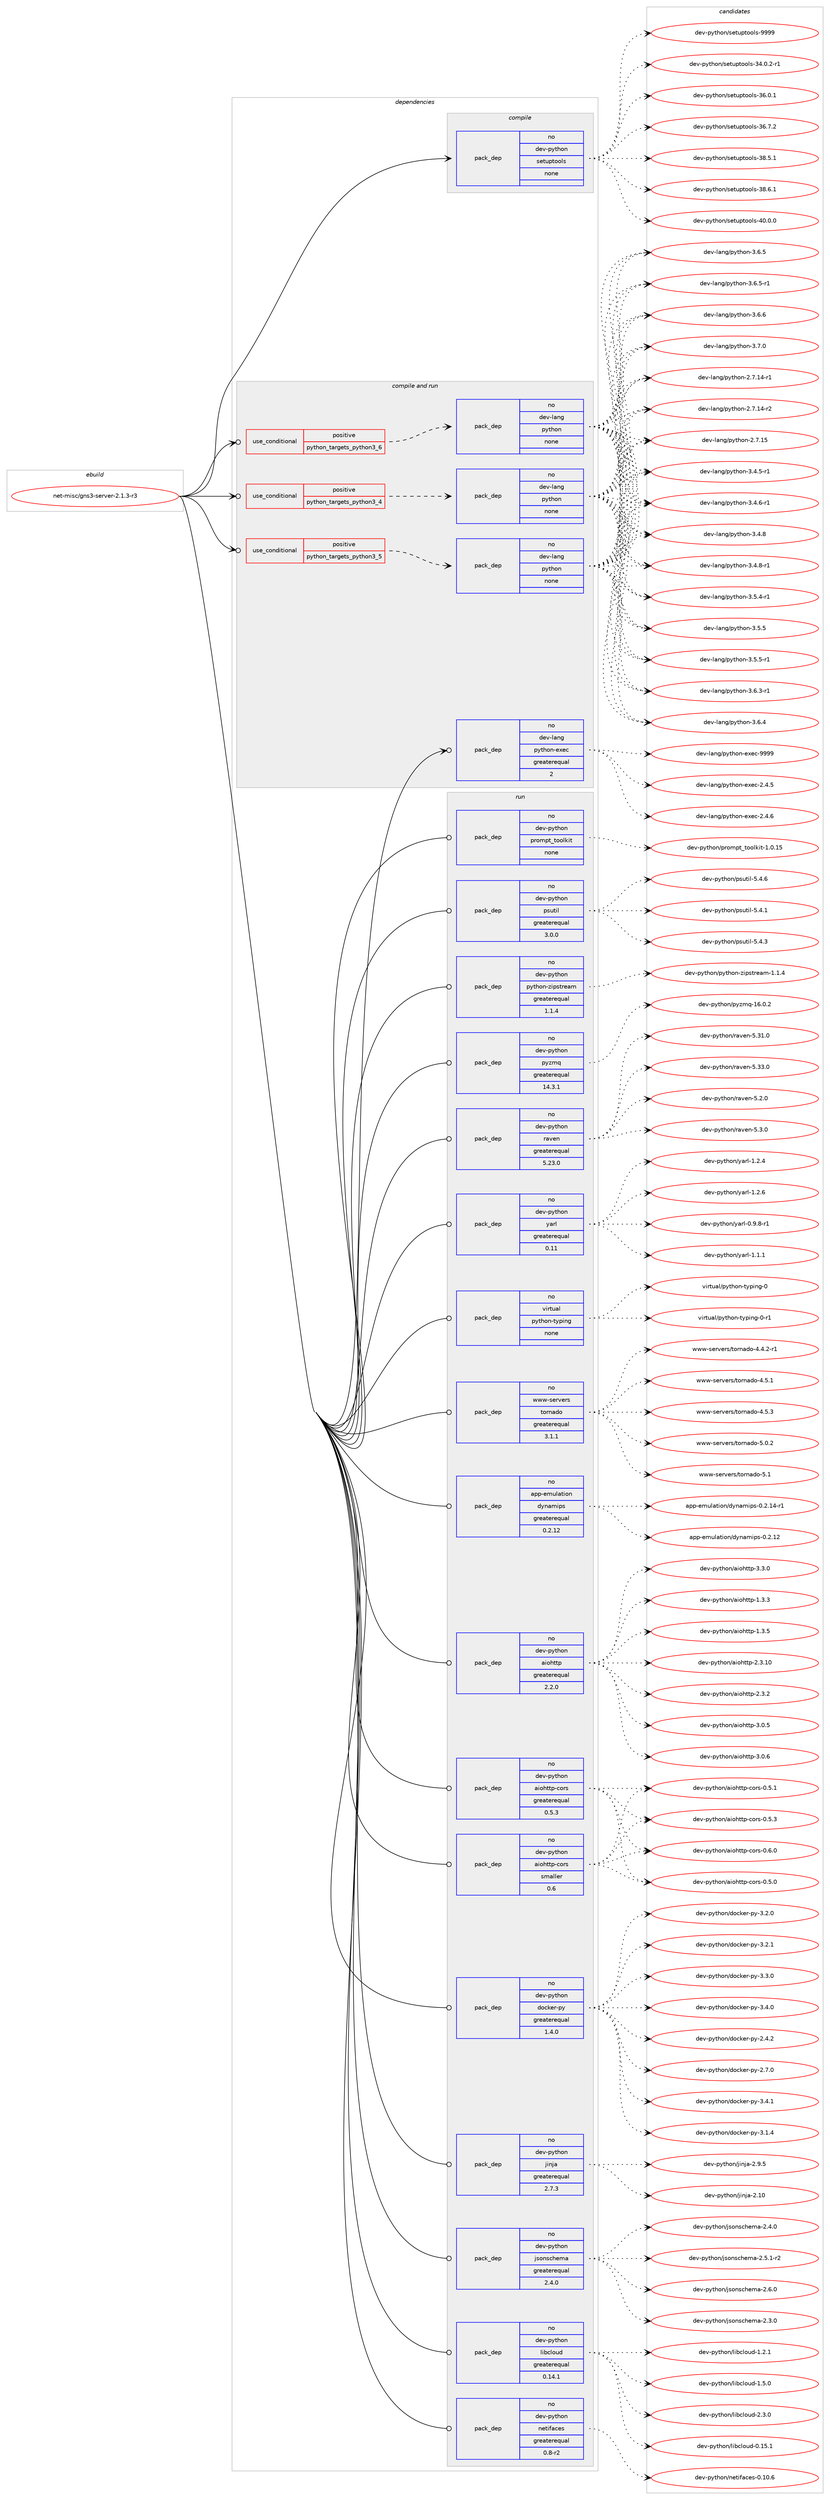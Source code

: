 digraph prolog {

# *************
# Graph options
# *************

newrank=true;
concentrate=true;
compound=true;
graph [rankdir=LR,fontname=Helvetica,fontsize=10,ranksep=1.5];#, ranksep=2.5, nodesep=0.2];
edge  [arrowhead=vee];
node  [fontname=Helvetica,fontsize=10];

# **********
# The ebuild
# **********

subgraph cluster_leftcol {
color=gray;
rank=same;
label=<<i>ebuild</i>>;
id [label="net-misc/gns3-server-2.1.3-r3", color=red, width=4, href="../net-misc/gns3-server-2.1.3-r3.svg"];
}

# ****************
# The dependencies
# ****************

subgraph cluster_midcol {
color=gray;
label=<<i>dependencies</i>>;
subgraph cluster_compile {
fillcolor="#eeeeee";
style=filled;
label=<<i>compile</i>>;
subgraph pack652 {
dependency873 [label=<<TABLE BORDER="0" CELLBORDER="1" CELLSPACING="0" CELLPADDING="4" WIDTH="220"><TR><TD ROWSPAN="6" CELLPADDING="30">pack_dep</TD></TR><TR><TD WIDTH="110">no</TD></TR><TR><TD>dev-python</TD></TR><TR><TD>setuptools</TD></TR><TR><TD>none</TD></TR><TR><TD></TD></TR></TABLE>>, shape=none, color=blue];
}
id:e -> dependency873:w [weight=20,style="solid",arrowhead="vee"];
}
subgraph cluster_compileandrun {
fillcolor="#eeeeee";
style=filled;
label=<<i>compile and run</i>>;
subgraph cond203 {
dependency874 [label=<<TABLE BORDER="0" CELLBORDER="1" CELLSPACING="0" CELLPADDING="4"><TR><TD ROWSPAN="3" CELLPADDING="10">use_conditional</TD></TR><TR><TD>positive</TD></TR><TR><TD>python_targets_python3_4</TD></TR></TABLE>>, shape=none, color=red];
subgraph pack653 {
dependency875 [label=<<TABLE BORDER="0" CELLBORDER="1" CELLSPACING="0" CELLPADDING="4" WIDTH="220"><TR><TD ROWSPAN="6" CELLPADDING="30">pack_dep</TD></TR><TR><TD WIDTH="110">no</TD></TR><TR><TD>dev-lang</TD></TR><TR><TD>python</TD></TR><TR><TD>none</TD></TR><TR><TD></TD></TR></TABLE>>, shape=none, color=blue];
}
dependency874:e -> dependency875:w [weight=20,style="dashed",arrowhead="vee"];
}
id:e -> dependency874:w [weight=20,style="solid",arrowhead="odotvee"];
subgraph cond204 {
dependency876 [label=<<TABLE BORDER="0" CELLBORDER="1" CELLSPACING="0" CELLPADDING="4"><TR><TD ROWSPAN="3" CELLPADDING="10">use_conditional</TD></TR><TR><TD>positive</TD></TR><TR><TD>python_targets_python3_5</TD></TR></TABLE>>, shape=none, color=red];
subgraph pack654 {
dependency877 [label=<<TABLE BORDER="0" CELLBORDER="1" CELLSPACING="0" CELLPADDING="4" WIDTH="220"><TR><TD ROWSPAN="6" CELLPADDING="30">pack_dep</TD></TR><TR><TD WIDTH="110">no</TD></TR><TR><TD>dev-lang</TD></TR><TR><TD>python</TD></TR><TR><TD>none</TD></TR><TR><TD></TD></TR></TABLE>>, shape=none, color=blue];
}
dependency876:e -> dependency877:w [weight=20,style="dashed",arrowhead="vee"];
}
id:e -> dependency876:w [weight=20,style="solid",arrowhead="odotvee"];
subgraph cond205 {
dependency878 [label=<<TABLE BORDER="0" CELLBORDER="1" CELLSPACING="0" CELLPADDING="4"><TR><TD ROWSPAN="3" CELLPADDING="10">use_conditional</TD></TR><TR><TD>positive</TD></TR><TR><TD>python_targets_python3_6</TD></TR></TABLE>>, shape=none, color=red];
subgraph pack655 {
dependency879 [label=<<TABLE BORDER="0" CELLBORDER="1" CELLSPACING="0" CELLPADDING="4" WIDTH="220"><TR><TD ROWSPAN="6" CELLPADDING="30">pack_dep</TD></TR><TR><TD WIDTH="110">no</TD></TR><TR><TD>dev-lang</TD></TR><TR><TD>python</TD></TR><TR><TD>none</TD></TR><TR><TD></TD></TR></TABLE>>, shape=none, color=blue];
}
dependency878:e -> dependency879:w [weight=20,style="dashed",arrowhead="vee"];
}
id:e -> dependency878:w [weight=20,style="solid",arrowhead="odotvee"];
subgraph pack656 {
dependency880 [label=<<TABLE BORDER="0" CELLBORDER="1" CELLSPACING="0" CELLPADDING="4" WIDTH="220"><TR><TD ROWSPAN="6" CELLPADDING="30">pack_dep</TD></TR><TR><TD WIDTH="110">no</TD></TR><TR><TD>dev-lang</TD></TR><TR><TD>python-exec</TD></TR><TR><TD>greaterequal</TD></TR><TR><TD>2</TD></TR></TABLE>>, shape=none, color=blue];
}
id:e -> dependency880:w [weight=20,style="solid",arrowhead="odotvee"];
}
subgraph cluster_run {
fillcolor="#eeeeee";
style=filled;
label=<<i>run</i>>;
subgraph pack657 {
dependency881 [label=<<TABLE BORDER="0" CELLBORDER="1" CELLSPACING="0" CELLPADDING="4" WIDTH="220"><TR><TD ROWSPAN="6" CELLPADDING="30">pack_dep</TD></TR><TR><TD WIDTH="110">no</TD></TR><TR><TD>app-emulation</TD></TR><TR><TD>dynamips</TD></TR><TR><TD>greaterequal</TD></TR><TR><TD>0.2.12</TD></TR></TABLE>>, shape=none, color=blue];
}
id:e -> dependency881:w [weight=20,style="solid",arrowhead="odot"];
subgraph pack658 {
dependency882 [label=<<TABLE BORDER="0" CELLBORDER="1" CELLSPACING="0" CELLPADDING="4" WIDTH="220"><TR><TD ROWSPAN="6" CELLPADDING="30">pack_dep</TD></TR><TR><TD WIDTH="110">no</TD></TR><TR><TD>dev-python</TD></TR><TR><TD>aiohttp</TD></TR><TR><TD>greaterequal</TD></TR><TR><TD>2.2.0</TD></TR></TABLE>>, shape=none, color=blue];
}
id:e -> dependency882:w [weight=20,style="solid",arrowhead="odot"];
subgraph pack659 {
dependency883 [label=<<TABLE BORDER="0" CELLBORDER="1" CELLSPACING="0" CELLPADDING="4" WIDTH="220"><TR><TD ROWSPAN="6" CELLPADDING="30">pack_dep</TD></TR><TR><TD WIDTH="110">no</TD></TR><TR><TD>dev-python</TD></TR><TR><TD>aiohttp-cors</TD></TR><TR><TD>greaterequal</TD></TR><TR><TD>0.5.3</TD></TR></TABLE>>, shape=none, color=blue];
}
id:e -> dependency883:w [weight=20,style="solid",arrowhead="odot"];
subgraph pack660 {
dependency884 [label=<<TABLE BORDER="0" CELLBORDER="1" CELLSPACING="0" CELLPADDING="4" WIDTH="220"><TR><TD ROWSPAN="6" CELLPADDING="30">pack_dep</TD></TR><TR><TD WIDTH="110">no</TD></TR><TR><TD>dev-python</TD></TR><TR><TD>aiohttp-cors</TD></TR><TR><TD>smaller</TD></TR><TR><TD>0.6</TD></TR></TABLE>>, shape=none, color=blue];
}
id:e -> dependency884:w [weight=20,style="solid",arrowhead="odot"];
subgraph pack661 {
dependency885 [label=<<TABLE BORDER="0" CELLBORDER="1" CELLSPACING="0" CELLPADDING="4" WIDTH="220"><TR><TD ROWSPAN="6" CELLPADDING="30">pack_dep</TD></TR><TR><TD WIDTH="110">no</TD></TR><TR><TD>dev-python</TD></TR><TR><TD>docker-py</TD></TR><TR><TD>greaterequal</TD></TR><TR><TD>1.4.0</TD></TR></TABLE>>, shape=none, color=blue];
}
id:e -> dependency885:w [weight=20,style="solid",arrowhead="odot"];
subgraph pack662 {
dependency886 [label=<<TABLE BORDER="0" CELLBORDER="1" CELLSPACING="0" CELLPADDING="4" WIDTH="220"><TR><TD ROWSPAN="6" CELLPADDING="30">pack_dep</TD></TR><TR><TD WIDTH="110">no</TD></TR><TR><TD>dev-python</TD></TR><TR><TD>jinja</TD></TR><TR><TD>greaterequal</TD></TR><TR><TD>2.7.3</TD></TR></TABLE>>, shape=none, color=blue];
}
id:e -> dependency886:w [weight=20,style="solid",arrowhead="odot"];
subgraph pack663 {
dependency887 [label=<<TABLE BORDER="0" CELLBORDER="1" CELLSPACING="0" CELLPADDING="4" WIDTH="220"><TR><TD ROWSPAN="6" CELLPADDING="30">pack_dep</TD></TR><TR><TD WIDTH="110">no</TD></TR><TR><TD>dev-python</TD></TR><TR><TD>jsonschema</TD></TR><TR><TD>greaterequal</TD></TR><TR><TD>2.4.0</TD></TR></TABLE>>, shape=none, color=blue];
}
id:e -> dependency887:w [weight=20,style="solid",arrowhead="odot"];
subgraph pack664 {
dependency888 [label=<<TABLE BORDER="0" CELLBORDER="1" CELLSPACING="0" CELLPADDING="4" WIDTH="220"><TR><TD ROWSPAN="6" CELLPADDING="30">pack_dep</TD></TR><TR><TD WIDTH="110">no</TD></TR><TR><TD>dev-python</TD></TR><TR><TD>libcloud</TD></TR><TR><TD>greaterequal</TD></TR><TR><TD>0.14.1</TD></TR></TABLE>>, shape=none, color=blue];
}
id:e -> dependency888:w [weight=20,style="solid",arrowhead="odot"];
subgraph pack665 {
dependency889 [label=<<TABLE BORDER="0" CELLBORDER="1" CELLSPACING="0" CELLPADDING="4" WIDTH="220"><TR><TD ROWSPAN="6" CELLPADDING="30">pack_dep</TD></TR><TR><TD WIDTH="110">no</TD></TR><TR><TD>dev-python</TD></TR><TR><TD>netifaces</TD></TR><TR><TD>greaterequal</TD></TR><TR><TD>0.8-r2</TD></TR></TABLE>>, shape=none, color=blue];
}
id:e -> dependency889:w [weight=20,style="solid",arrowhead="odot"];
subgraph pack666 {
dependency890 [label=<<TABLE BORDER="0" CELLBORDER="1" CELLSPACING="0" CELLPADDING="4" WIDTH="220"><TR><TD ROWSPAN="6" CELLPADDING="30">pack_dep</TD></TR><TR><TD WIDTH="110">no</TD></TR><TR><TD>dev-python</TD></TR><TR><TD>prompt_toolkit</TD></TR><TR><TD>none</TD></TR><TR><TD></TD></TR></TABLE>>, shape=none, color=blue];
}
id:e -> dependency890:w [weight=20,style="solid",arrowhead="odot"];
subgraph pack667 {
dependency891 [label=<<TABLE BORDER="0" CELLBORDER="1" CELLSPACING="0" CELLPADDING="4" WIDTH="220"><TR><TD ROWSPAN="6" CELLPADDING="30">pack_dep</TD></TR><TR><TD WIDTH="110">no</TD></TR><TR><TD>dev-python</TD></TR><TR><TD>psutil</TD></TR><TR><TD>greaterequal</TD></TR><TR><TD>3.0.0</TD></TR></TABLE>>, shape=none, color=blue];
}
id:e -> dependency891:w [weight=20,style="solid",arrowhead="odot"];
subgraph pack668 {
dependency892 [label=<<TABLE BORDER="0" CELLBORDER="1" CELLSPACING="0" CELLPADDING="4" WIDTH="220"><TR><TD ROWSPAN="6" CELLPADDING="30">pack_dep</TD></TR><TR><TD WIDTH="110">no</TD></TR><TR><TD>dev-python</TD></TR><TR><TD>python-zipstream</TD></TR><TR><TD>greaterequal</TD></TR><TR><TD>1.1.4</TD></TR></TABLE>>, shape=none, color=blue];
}
id:e -> dependency892:w [weight=20,style="solid",arrowhead="odot"];
subgraph pack669 {
dependency893 [label=<<TABLE BORDER="0" CELLBORDER="1" CELLSPACING="0" CELLPADDING="4" WIDTH="220"><TR><TD ROWSPAN="6" CELLPADDING="30">pack_dep</TD></TR><TR><TD WIDTH="110">no</TD></TR><TR><TD>dev-python</TD></TR><TR><TD>pyzmq</TD></TR><TR><TD>greaterequal</TD></TR><TR><TD>14.3.1</TD></TR></TABLE>>, shape=none, color=blue];
}
id:e -> dependency893:w [weight=20,style="solid",arrowhead="odot"];
subgraph pack670 {
dependency894 [label=<<TABLE BORDER="0" CELLBORDER="1" CELLSPACING="0" CELLPADDING="4" WIDTH="220"><TR><TD ROWSPAN="6" CELLPADDING="30">pack_dep</TD></TR><TR><TD WIDTH="110">no</TD></TR><TR><TD>dev-python</TD></TR><TR><TD>raven</TD></TR><TR><TD>greaterequal</TD></TR><TR><TD>5.23.0</TD></TR></TABLE>>, shape=none, color=blue];
}
id:e -> dependency894:w [weight=20,style="solid",arrowhead="odot"];
subgraph pack671 {
dependency895 [label=<<TABLE BORDER="0" CELLBORDER="1" CELLSPACING="0" CELLPADDING="4" WIDTH="220"><TR><TD ROWSPAN="6" CELLPADDING="30">pack_dep</TD></TR><TR><TD WIDTH="110">no</TD></TR><TR><TD>dev-python</TD></TR><TR><TD>yarl</TD></TR><TR><TD>greaterequal</TD></TR><TR><TD>0.11</TD></TR></TABLE>>, shape=none, color=blue];
}
id:e -> dependency895:w [weight=20,style="solid",arrowhead="odot"];
subgraph pack672 {
dependency896 [label=<<TABLE BORDER="0" CELLBORDER="1" CELLSPACING="0" CELLPADDING="4" WIDTH="220"><TR><TD ROWSPAN="6" CELLPADDING="30">pack_dep</TD></TR><TR><TD WIDTH="110">no</TD></TR><TR><TD>virtual</TD></TR><TR><TD>python-typing</TD></TR><TR><TD>none</TD></TR><TR><TD></TD></TR></TABLE>>, shape=none, color=blue];
}
id:e -> dependency896:w [weight=20,style="solid",arrowhead="odot"];
subgraph pack673 {
dependency897 [label=<<TABLE BORDER="0" CELLBORDER="1" CELLSPACING="0" CELLPADDING="4" WIDTH="220"><TR><TD ROWSPAN="6" CELLPADDING="30">pack_dep</TD></TR><TR><TD WIDTH="110">no</TD></TR><TR><TD>www-servers</TD></TR><TR><TD>tornado</TD></TR><TR><TD>greaterequal</TD></TR><TR><TD>3.1.1</TD></TR></TABLE>>, shape=none, color=blue];
}
id:e -> dependency897:w [weight=20,style="solid",arrowhead="odot"];
}
}

# **************
# The candidates
# **************

subgraph cluster_choices {
rank=same;
color=gray;
label=<<i>candidates</i>>;

subgraph choice652 {
color=black;
nodesep=1;
choice1001011184511212111610411111047115101116117112116111111108115455152464846504511449 [label="dev-python/setuptools-34.0.2-r1", color=red, width=4,href="../dev-python/setuptools-34.0.2-r1.svg"];
choice100101118451121211161041111104711510111611711211611111110811545515446484649 [label="dev-python/setuptools-36.0.1", color=red, width=4,href="../dev-python/setuptools-36.0.1.svg"];
choice100101118451121211161041111104711510111611711211611111110811545515446554650 [label="dev-python/setuptools-36.7.2", color=red, width=4,href="../dev-python/setuptools-36.7.2.svg"];
choice100101118451121211161041111104711510111611711211611111110811545515646534649 [label="dev-python/setuptools-38.5.1", color=red, width=4,href="../dev-python/setuptools-38.5.1.svg"];
choice100101118451121211161041111104711510111611711211611111110811545515646544649 [label="dev-python/setuptools-38.6.1", color=red, width=4,href="../dev-python/setuptools-38.6.1.svg"];
choice100101118451121211161041111104711510111611711211611111110811545524846484648 [label="dev-python/setuptools-40.0.0", color=red, width=4,href="../dev-python/setuptools-40.0.0.svg"];
choice10010111845112121116104111110471151011161171121161111111081154557575757 [label="dev-python/setuptools-9999", color=red, width=4,href="../dev-python/setuptools-9999.svg"];
dependency873:e -> choice1001011184511212111610411111047115101116117112116111111108115455152464846504511449:w [style=dotted,weight="100"];
dependency873:e -> choice100101118451121211161041111104711510111611711211611111110811545515446484649:w [style=dotted,weight="100"];
dependency873:e -> choice100101118451121211161041111104711510111611711211611111110811545515446554650:w [style=dotted,weight="100"];
dependency873:e -> choice100101118451121211161041111104711510111611711211611111110811545515646534649:w [style=dotted,weight="100"];
dependency873:e -> choice100101118451121211161041111104711510111611711211611111110811545515646544649:w [style=dotted,weight="100"];
dependency873:e -> choice100101118451121211161041111104711510111611711211611111110811545524846484648:w [style=dotted,weight="100"];
dependency873:e -> choice10010111845112121116104111110471151011161171121161111111081154557575757:w [style=dotted,weight="100"];
}
subgraph choice653 {
color=black;
nodesep=1;
choice100101118451089711010347112121116104111110455046554649524511449 [label="dev-lang/python-2.7.14-r1", color=red, width=4,href="../dev-lang/python-2.7.14-r1.svg"];
choice100101118451089711010347112121116104111110455046554649524511450 [label="dev-lang/python-2.7.14-r2", color=red, width=4,href="../dev-lang/python-2.7.14-r2.svg"];
choice10010111845108971101034711212111610411111045504655464953 [label="dev-lang/python-2.7.15", color=red, width=4,href="../dev-lang/python-2.7.15.svg"];
choice1001011184510897110103471121211161041111104551465246534511449 [label="dev-lang/python-3.4.5-r1", color=red, width=4,href="../dev-lang/python-3.4.5-r1.svg"];
choice1001011184510897110103471121211161041111104551465246544511449 [label="dev-lang/python-3.4.6-r1", color=red, width=4,href="../dev-lang/python-3.4.6-r1.svg"];
choice100101118451089711010347112121116104111110455146524656 [label="dev-lang/python-3.4.8", color=red, width=4,href="../dev-lang/python-3.4.8.svg"];
choice1001011184510897110103471121211161041111104551465246564511449 [label="dev-lang/python-3.4.8-r1", color=red, width=4,href="../dev-lang/python-3.4.8-r1.svg"];
choice1001011184510897110103471121211161041111104551465346524511449 [label="dev-lang/python-3.5.4-r1", color=red, width=4,href="../dev-lang/python-3.5.4-r1.svg"];
choice100101118451089711010347112121116104111110455146534653 [label="dev-lang/python-3.5.5", color=red, width=4,href="../dev-lang/python-3.5.5.svg"];
choice1001011184510897110103471121211161041111104551465346534511449 [label="dev-lang/python-3.5.5-r1", color=red, width=4,href="../dev-lang/python-3.5.5-r1.svg"];
choice1001011184510897110103471121211161041111104551465446514511449 [label="dev-lang/python-3.6.3-r1", color=red, width=4,href="../dev-lang/python-3.6.3-r1.svg"];
choice100101118451089711010347112121116104111110455146544652 [label="dev-lang/python-3.6.4", color=red, width=4,href="../dev-lang/python-3.6.4.svg"];
choice100101118451089711010347112121116104111110455146544653 [label="dev-lang/python-3.6.5", color=red, width=4,href="../dev-lang/python-3.6.5.svg"];
choice1001011184510897110103471121211161041111104551465446534511449 [label="dev-lang/python-3.6.5-r1", color=red, width=4,href="../dev-lang/python-3.6.5-r1.svg"];
choice100101118451089711010347112121116104111110455146544654 [label="dev-lang/python-3.6.6", color=red, width=4,href="../dev-lang/python-3.6.6.svg"];
choice100101118451089711010347112121116104111110455146554648 [label="dev-lang/python-3.7.0", color=red, width=4,href="../dev-lang/python-3.7.0.svg"];
dependency875:e -> choice100101118451089711010347112121116104111110455046554649524511449:w [style=dotted,weight="100"];
dependency875:e -> choice100101118451089711010347112121116104111110455046554649524511450:w [style=dotted,weight="100"];
dependency875:e -> choice10010111845108971101034711212111610411111045504655464953:w [style=dotted,weight="100"];
dependency875:e -> choice1001011184510897110103471121211161041111104551465246534511449:w [style=dotted,weight="100"];
dependency875:e -> choice1001011184510897110103471121211161041111104551465246544511449:w [style=dotted,weight="100"];
dependency875:e -> choice100101118451089711010347112121116104111110455146524656:w [style=dotted,weight="100"];
dependency875:e -> choice1001011184510897110103471121211161041111104551465246564511449:w [style=dotted,weight="100"];
dependency875:e -> choice1001011184510897110103471121211161041111104551465346524511449:w [style=dotted,weight="100"];
dependency875:e -> choice100101118451089711010347112121116104111110455146534653:w [style=dotted,weight="100"];
dependency875:e -> choice1001011184510897110103471121211161041111104551465346534511449:w [style=dotted,weight="100"];
dependency875:e -> choice1001011184510897110103471121211161041111104551465446514511449:w [style=dotted,weight="100"];
dependency875:e -> choice100101118451089711010347112121116104111110455146544652:w [style=dotted,weight="100"];
dependency875:e -> choice100101118451089711010347112121116104111110455146544653:w [style=dotted,weight="100"];
dependency875:e -> choice1001011184510897110103471121211161041111104551465446534511449:w [style=dotted,weight="100"];
dependency875:e -> choice100101118451089711010347112121116104111110455146544654:w [style=dotted,weight="100"];
dependency875:e -> choice100101118451089711010347112121116104111110455146554648:w [style=dotted,weight="100"];
}
subgraph choice654 {
color=black;
nodesep=1;
choice100101118451089711010347112121116104111110455046554649524511449 [label="dev-lang/python-2.7.14-r1", color=red, width=4,href="../dev-lang/python-2.7.14-r1.svg"];
choice100101118451089711010347112121116104111110455046554649524511450 [label="dev-lang/python-2.7.14-r2", color=red, width=4,href="../dev-lang/python-2.7.14-r2.svg"];
choice10010111845108971101034711212111610411111045504655464953 [label="dev-lang/python-2.7.15", color=red, width=4,href="../dev-lang/python-2.7.15.svg"];
choice1001011184510897110103471121211161041111104551465246534511449 [label="dev-lang/python-3.4.5-r1", color=red, width=4,href="../dev-lang/python-3.4.5-r1.svg"];
choice1001011184510897110103471121211161041111104551465246544511449 [label="dev-lang/python-3.4.6-r1", color=red, width=4,href="../dev-lang/python-3.4.6-r1.svg"];
choice100101118451089711010347112121116104111110455146524656 [label="dev-lang/python-3.4.8", color=red, width=4,href="../dev-lang/python-3.4.8.svg"];
choice1001011184510897110103471121211161041111104551465246564511449 [label="dev-lang/python-3.4.8-r1", color=red, width=4,href="../dev-lang/python-3.4.8-r1.svg"];
choice1001011184510897110103471121211161041111104551465346524511449 [label="dev-lang/python-3.5.4-r1", color=red, width=4,href="../dev-lang/python-3.5.4-r1.svg"];
choice100101118451089711010347112121116104111110455146534653 [label="dev-lang/python-3.5.5", color=red, width=4,href="../dev-lang/python-3.5.5.svg"];
choice1001011184510897110103471121211161041111104551465346534511449 [label="dev-lang/python-3.5.5-r1", color=red, width=4,href="../dev-lang/python-3.5.5-r1.svg"];
choice1001011184510897110103471121211161041111104551465446514511449 [label="dev-lang/python-3.6.3-r1", color=red, width=4,href="../dev-lang/python-3.6.3-r1.svg"];
choice100101118451089711010347112121116104111110455146544652 [label="dev-lang/python-3.6.4", color=red, width=4,href="../dev-lang/python-3.6.4.svg"];
choice100101118451089711010347112121116104111110455146544653 [label="dev-lang/python-3.6.5", color=red, width=4,href="../dev-lang/python-3.6.5.svg"];
choice1001011184510897110103471121211161041111104551465446534511449 [label="dev-lang/python-3.6.5-r1", color=red, width=4,href="../dev-lang/python-3.6.5-r1.svg"];
choice100101118451089711010347112121116104111110455146544654 [label="dev-lang/python-3.6.6", color=red, width=4,href="../dev-lang/python-3.6.6.svg"];
choice100101118451089711010347112121116104111110455146554648 [label="dev-lang/python-3.7.0", color=red, width=4,href="../dev-lang/python-3.7.0.svg"];
dependency877:e -> choice100101118451089711010347112121116104111110455046554649524511449:w [style=dotted,weight="100"];
dependency877:e -> choice100101118451089711010347112121116104111110455046554649524511450:w [style=dotted,weight="100"];
dependency877:e -> choice10010111845108971101034711212111610411111045504655464953:w [style=dotted,weight="100"];
dependency877:e -> choice1001011184510897110103471121211161041111104551465246534511449:w [style=dotted,weight="100"];
dependency877:e -> choice1001011184510897110103471121211161041111104551465246544511449:w [style=dotted,weight="100"];
dependency877:e -> choice100101118451089711010347112121116104111110455146524656:w [style=dotted,weight="100"];
dependency877:e -> choice1001011184510897110103471121211161041111104551465246564511449:w [style=dotted,weight="100"];
dependency877:e -> choice1001011184510897110103471121211161041111104551465346524511449:w [style=dotted,weight="100"];
dependency877:e -> choice100101118451089711010347112121116104111110455146534653:w [style=dotted,weight="100"];
dependency877:e -> choice1001011184510897110103471121211161041111104551465346534511449:w [style=dotted,weight="100"];
dependency877:e -> choice1001011184510897110103471121211161041111104551465446514511449:w [style=dotted,weight="100"];
dependency877:e -> choice100101118451089711010347112121116104111110455146544652:w [style=dotted,weight="100"];
dependency877:e -> choice100101118451089711010347112121116104111110455146544653:w [style=dotted,weight="100"];
dependency877:e -> choice1001011184510897110103471121211161041111104551465446534511449:w [style=dotted,weight="100"];
dependency877:e -> choice100101118451089711010347112121116104111110455146544654:w [style=dotted,weight="100"];
dependency877:e -> choice100101118451089711010347112121116104111110455146554648:w [style=dotted,weight="100"];
}
subgraph choice655 {
color=black;
nodesep=1;
choice100101118451089711010347112121116104111110455046554649524511449 [label="dev-lang/python-2.7.14-r1", color=red, width=4,href="../dev-lang/python-2.7.14-r1.svg"];
choice100101118451089711010347112121116104111110455046554649524511450 [label="dev-lang/python-2.7.14-r2", color=red, width=4,href="../dev-lang/python-2.7.14-r2.svg"];
choice10010111845108971101034711212111610411111045504655464953 [label="dev-lang/python-2.7.15", color=red, width=4,href="../dev-lang/python-2.7.15.svg"];
choice1001011184510897110103471121211161041111104551465246534511449 [label="dev-lang/python-3.4.5-r1", color=red, width=4,href="../dev-lang/python-3.4.5-r1.svg"];
choice1001011184510897110103471121211161041111104551465246544511449 [label="dev-lang/python-3.4.6-r1", color=red, width=4,href="../dev-lang/python-3.4.6-r1.svg"];
choice100101118451089711010347112121116104111110455146524656 [label="dev-lang/python-3.4.8", color=red, width=4,href="../dev-lang/python-3.4.8.svg"];
choice1001011184510897110103471121211161041111104551465246564511449 [label="dev-lang/python-3.4.8-r1", color=red, width=4,href="../dev-lang/python-3.4.8-r1.svg"];
choice1001011184510897110103471121211161041111104551465346524511449 [label="dev-lang/python-3.5.4-r1", color=red, width=4,href="../dev-lang/python-3.5.4-r1.svg"];
choice100101118451089711010347112121116104111110455146534653 [label="dev-lang/python-3.5.5", color=red, width=4,href="../dev-lang/python-3.5.5.svg"];
choice1001011184510897110103471121211161041111104551465346534511449 [label="dev-lang/python-3.5.5-r1", color=red, width=4,href="../dev-lang/python-3.5.5-r1.svg"];
choice1001011184510897110103471121211161041111104551465446514511449 [label="dev-lang/python-3.6.3-r1", color=red, width=4,href="../dev-lang/python-3.6.3-r1.svg"];
choice100101118451089711010347112121116104111110455146544652 [label="dev-lang/python-3.6.4", color=red, width=4,href="../dev-lang/python-3.6.4.svg"];
choice100101118451089711010347112121116104111110455146544653 [label="dev-lang/python-3.6.5", color=red, width=4,href="../dev-lang/python-3.6.5.svg"];
choice1001011184510897110103471121211161041111104551465446534511449 [label="dev-lang/python-3.6.5-r1", color=red, width=4,href="../dev-lang/python-3.6.5-r1.svg"];
choice100101118451089711010347112121116104111110455146544654 [label="dev-lang/python-3.6.6", color=red, width=4,href="../dev-lang/python-3.6.6.svg"];
choice100101118451089711010347112121116104111110455146554648 [label="dev-lang/python-3.7.0", color=red, width=4,href="../dev-lang/python-3.7.0.svg"];
dependency879:e -> choice100101118451089711010347112121116104111110455046554649524511449:w [style=dotted,weight="100"];
dependency879:e -> choice100101118451089711010347112121116104111110455046554649524511450:w [style=dotted,weight="100"];
dependency879:e -> choice10010111845108971101034711212111610411111045504655464953:w [style=dotted,weight="100"];
dependency879:e -> choice1001011184510897110103471121211161041111104551465246534511449:w [style=dotted,weight="100"];
dependency879:e -> choice1001011184510897110103471121211161041111104551465246544511449:w [style=dotted,weight="100"];
dependency879:e -> choice100101118451089711010347112121116104111110455146524656:w [style=dotted,weight="100"];
dependency879:e -> choice1001011184510897110103471121211161041111104551465246564511449:w [style=dotted,weight="100"];
dependency879:e -> choice1001011184510897110103471121211161041111104551465346524511449:w [style=dotted,weight="100"];
dependency879:e -> choice100101118451089711010347112121116104111110455146534653:w [style=dotted,weight="100"];
dependency879:e -> choice1001011184510897110103471121211161041111104551465346534511449:w [style=dotted,weight="100"];
dependency879:e -> choice1001011184510897110103471121211161041111104551465446514511449:w [style=dotted,weight="100"];
dependency879:e -> choice100101118451089711010347112121116104111110455146544652:w [style=dotted,weight="100"];
dependency879:e -> choice100101118451089711010347112121116104111110455146544653:w [style=dotted,weight="100"];
dependency879:e -> choice1001011184510897110103471121211161041111104551465446534511449:w [style=dotted,weight="100"];
dependency879:e -> choice100101118451089711010347112121116104111110455146544654:w [style=dotted,weight="100"];
dependency879:e -> choice100101118451089711010347112121116104111110455146554648:w [style=dotted,weight="100"];
}
subgraph choice656 {
color=black;
nodesep=1;
choice1001011184510897110103471121211161041111104510112010199455046524653 [label="dev-lang/python-exec-2.4.5", color=red, width=4,href="../dev-lang/python-exec-2.4.5.svg"];
choice1001011184510897110103471121211161041111104510112010199455046524654 [label="dev-lang/python-exec-2.4.6", color=red, width=4,href="../dev-lang/python-exec-2.4.6.svg"];
choice10010111845108971101034711212111610411111045101120101994557575757 [label="dev-lang/python-exec-9999", color=red, width=4,href="../dev-lang/python-exec-9999.svg"];
dependency880:e -> choice1001011184510897110103471121211161041111104510112010199455046524653:w [style=dotted,weight="100"];
dependency880:e -> choice1001011184510897110103471121211161041111104510112010199455046524654:w [style=dotted,weight="100"];
dependency880:e -> choice10010111845108971101034711212111610411111045101120101994557575757:w [style=dotted,weight="100"];
}
subgraph choice657 {
color=black;
nodesep=1;
choice971121124510110911710897116105111110471001211109710910511211545484650464950 [label="app-emulation/dynamips-0.2.12", color=red, width=4,href="../app-emulation/dynamips-0.2.12.svg"];
choice9711211245101109117108971161051111104710012111097109105112115454846504649524511449 [label="app-emulation/dynamips-0.2.14-r1", color=red, width=4,href="../app-emulation/dynamips-0.2.14-r1.svg"];
dependency881:e -> choice971121124510110911710897116105111110471001211109710910511211545484650464950:w [style=dotted,weight="100"];
dependency881:e -> choice9711211245101109117108971161051111104710012111097109105112115454846504649524511449:w [style=dotted,weight="100"];
}
subgraph choice658 {
color=black;
nodesep=1;
choice100101118451121211161041111104797105111104116116112454946514651 [label="dev-python/aiohttp-1.3.3", color=red, width=4,href="../dev-python/aiohttp-1.3.3.svg"];
choice100101118451121211161041111104797105111104116116112454946514653 [label="dev-python/aiohttp-1.3.5", color=red, width=4,href="../dev-python/aiohttp-1.3.5.svg"];
choice10010111845112121116104111110479710511110411611611245504651464948 [label="dev-python/aiohttp-2.3.10", color=red, width=4,href="../dev-python/aiohttp-2.3.10.svg"];
choice100101118451121211161041111104797105111104116116112455046514650 [label="dev-python/aiohttp-2.3.2", color=red, width=4,href="../dev-python/aiohttp-2.3.2.svg"];
choice100101118451121211161041111104797105111104116116112455146484653 [label="dev-python/aiohttp-3.0.5", color=red, width=4,href="../dev-python/aiohttp-3.0.5.svg"];
choice100101118451121211161041111104797105111104116116112455146484654 [label="dev-python/aiohttp-3.0.6", color=red, width=4,href="../dev-python/aiohttp-3.0.6.svg"];
choice100101118451121211161041111104797105111104116116112455146514648 [label="dev-python/aiohttp-3.3.0", color=red, width=4,href="../dev-python/aiohttp-3.3.0.svg"];
dependency882:e -> choice100101118451121211161041111104797105111104116116112454946514651:w [style=dotted,weight="100"];
dependency882:e -> choice100101118451121211161041111104797105111104116116112454946514653:w [style=dotted,weight="100"];
dependency882:e -> choice10010111845112121116104111110479710511110411611611245504651464948:w [style=dotted,weight="100"];
dependency882:e -> choice100101118451121211161041111104797105111104116116112455046514650:w [style=dotted,weight="100"];
dependency882:e -> choice100101118451121211161041111104797105111104116116112455146484653:w [style=dotted,weight="100"];
dependency882:e -> choice100101118451121211161041111104797105111104116116112455146484654:w [style=dotted,weight="100"];
dependency882:e -> choice100101118451121211161041111104797105111104116116112455146514648:w [style=dotted,weight="100"];
}
subgraph choice659 {
color=black;
nodesep=1;
choice1001011184511212111610411111047971051111041161161124599111114115454846534648 [label="dev-python/aiohttp-cors-0.5.0", color=red, width=4,href="../dev-python/aiohttp-cors-0.5.0.svg"];
choice1001011184511212111610411111047971051111041161161124599111114115454846534649 [label="dev-python/aiohttp-cors-0.5.1", color=red, width=4,href="../dev-python/aiohttp-cors-0.5.1.svg"];
choice1001011184511212111610411111047971051111041161161124599111114115454846534651 [label="dev-python/aiohttp-cors-0.5.3", color=red, width=4,href="../dev-python/aiohttp-cors-0.5.3.svg"];
choice1001011184511212111610411111047971051111041161161124599111114115454846544648 [label="dev-python/aiohttp-cors-0.6.0", color=red, width=4,href="../dev-python/aiohttp-cors-0.6.0.svg"];
dependency883:e -> choice1001011184511212111610411111047971051111041161161124599111114115454846534648:w [style=dotted,weight="100"];
dependency883:e -> choice1001011184511212111610411111047971051111041161161124599111114115454846534649:w [style=dotted,weight="100"];
dependency883:e -> choice1001011184511212111610411111047971051111041161161124599111114115454846534651:w [style=dotted,weight="100"];
dependency883:e -> choice1001011184511212111610411111047971051111041161161124599111114115454846544648:w [style=dotted,weight="100"];
}
subgraph choice660 {
color=black;
nodesep=1;
choice1001011184511212111610411111047971051111041161161124599111114115454846534648 [label="dev-python/aiohttp-cors-0.5.0", color=red, width=4,href="../dev-python/aiohttp-cors-0.5.0.svg"];
choice1001011184511212111610411111047971051111041161161124599111114115454846534649 [label="dev-python/aiohttp-cors-0.5.1", color=red, width=4,href="../dev-python/aiohttp-cors-0.5.1.svg"];
choice1001011184511212111610411111047971051111041161161124599111114115454846534651 [label="dev-python/aiohttp-cors-0.5.3", color=red, width=4,href="../dev-python/aiohttp-cors-0.5.3.svg"];
choice1001011184511212111610411111047971051111041161161124599111114115454846544648 [label="dev-python/aiohttp-cors-0.6.0", color=red, width=4,href="../dev-python/aiohttp-cors-0.6.0.svg"];
dependency884:e -> choice1001011184511212111610411111047971051111041161161124599111114115454846534648:w [style=dotted,weight="100"];
dependency884:e -> choice1001011184511212111610411111047971051111041161161124599111114115454846534649:w [style=dotted,weight="100"];
dependency884:e -> choice1001011184511212111610411111047971051111041161161124599111114115454846534651:w [style=dotted,weight="100"];
dependency884:e -> choice1001011184511212111610411111047971051111041161161124599111114115454846544648:w [style=dotted,weight="100"];
}
subgraph choice661 {
color=black;
nodesep=1;
choice10010111845112121116104111110471001119910710111445112121455146494652 [label="dev-python/docker-py-3.1.4", color=red, width=4,href="../dev-python/docker-py-3.1.4.svg"];
choice10010111845112121116104111110471001119910710111445112121455146504648 [label="dev-python/docker-py-3.2.0", color=red, width=4,href="../dev-python/docker-py-3.2.0.svg"];
choice10010111845112121116104111110471001119910710111445112121455146504649 [label="dev-python/docker-py-3.2.1", color=red, width=4,href="../dev-python/docker-py-3.2.1.svg"];
choice10010111845112121116104111110471001119910710111445112121455146514648 [label="dev-python/docker-py-3.3.0", color=red, width=4,href="../dev-python/docker-py-3.3.0.svg"];
choice10010111845112121116104111110471001119910710111445112121455146524648 [label="dev-python/docker-py-3.4.0", color=red, width=4,href="../dev-python/docker-py-3.4.0.svg"];
choice10010111845112121116104111110471001119910710111445112121455046524650 [label="dev-python/docker-py-2.4.2", color=red, width=4,href="../dev-python/docker-py-2.4.2.svg"];
choice10010111845112121116104111110471001119910710111445112121455046554648 [label="dev-python/docker-py-2.7.0", color=red, width=4,href="../dev-python/docker-py-2.7.0.svg"];
choice10010111845112121116104111110471001119910710111445112121455146524649 [label="dev-python/docker-py-3.4.1", color=red, width=4,href="../dev-python/docker-py-3.4.1.svg"];
dependency885:e -> choice10010111845112121116104111110471001119910710111445112121455146494652:w [style=dotted,weight="100"];
dependency885:e -> choice10010111845112121116104111110471001119910710111445112121455146504648:w [style=dotted,weight="100"];
dependency885:e -> choice10010111845112121116104111110471001119910710111445112121455146504649:w [style=dotted,weight="100"];
dependency885:e -> choice10010111845112121116104111110471001119910710111445112121455146514648:w [style=dotted,weight="100"];
dependency885:e -> choice10010111845112121116104111110471001119910710111445112121455146524648:w [style=dotted,weight="100"];
dependency885:e -> choice10010111845112121116104111110471001119910710111445112121455046524650:w [style=dotted,weight="100"];
dependency885:e -> choice10010111845112121116104111110471001119910710111445112121455046554648:w [style=dotted,weight="100"];
dependency885:e -> choice10010111845112121116104111110471001119910710111445112121455146524649:w [style=dotted,weight="100"];
}
subgraph choice662 {
color=black;
nodesep=1;
choice1001011184511212111610411111047106105110106974550464948 [label="dev-python/jinja-2.10", color=red, width=4,href="../dev-python/jinja-2.10.svg"];
choice100101118451121211161041111104710610511010697455046574653 [label="dev-python/jinja-2.9.5", color=red, width=4,href="../dev-python/jinja-2.9.5.svg"];
dependency886:e -> choice1001011184511212111610411111047106105110106974550464948:w [style=dotted,weight="100"];
dependency886:e -> choice100101118451121211161041111104710610511010697455046574653:w [style=dotted,weight="100"];
}
subgraph choice663 {
color=black;
nodesep=1;
choice10010111845112121116104111110471061151111101159910410110997455046514648 [label="dev-python/jsonschema-2.3.0", color=red, width=4,href="../dev-python/jsonschema-2.3.0.svg"];
choice10010111845112121116104111110471061151111101159910410110997455046524648 [label="dev-python/jsonschema-2.4.0", color=red, width=4,href="../dev-python/jsonschema-2.4.0.svg"];
choice100101118451121211161041111104710611511111011599104101109974550465346494511450 [label="dev-python/jsonschema-2.5.1-r2", color=red, width=4,href="../dev-python/jsonschema-2.5.1-r2.svg"];
choice10010111845112121116104111110471061151111101159910410110997455046544648 [label="dev-python/jsonschema-2.6.0", color=red, width=4,href="../dev-python/jsonschema-2.6.0.svg"];
dependency887:e -> choice10010111845112121116104111110471061151111101159910410110997455046514648:w [style=dotted,weight="100"];
dependency887:e -> choice10010111845112121116104111110471061151111101159910410110997455046524648:w [style=dotted,weight="100"];
dependency887:e -> choice100101118451121211161041111104710611511111011599104101109974550465346494511450:w [style=dotted,weight="100"];
dependency887:e -> choice10010111845112121116104111110471061151111101159910410110997455046544648:w [style=dotted,weight="100"];
}
subgraph choice664 {
color=black;
nodesep=1;
choice1001011184511212111610411111047108105989910811111710045484649534649 [label="dev-python/libcloud-0.15.1", color=red, width=4,href="../dev-python/libcloud-0.15.1.svg"];
choice10010111845112121116104111110471081059899108111117100454946504649 [label="dev-python/libcloud-1.2.1", color=red, width=4,href="../dev-python/libcloud-1.2.1.svg"];
choice10010111845112121116104111110471081059899108111117100454946534648 [label="dev-python/libcloud-1.5.0", color=red, width=4,href="../dev-python/libcloud-1.5.0.svg"];
choice10010111845112121116104111110471081059899108111117100455046514648 [label="dev-python/libcloud-2.3.0", color=red, width=4,href="../dev-python/libcloud-2.3.0.svg"];
dependency888:e -> choice1001011184511212111610411111047108105989910811111710045484649534649:w [style=dotted,weight="100"];
dependency888:e -> choice10010111845112121116104111110471081059899108111117100454946504649:w [style=dotted,weight="100"];
dependency888:e -> choice10010111845112121116104111110471081059899108111117100454946534648:w [style=dotted,weight="100"];
dependency888:e -> choice10010111845112121116104111110471081059899108111117100455046514648:w [style=dotted,weight="100"];
}
subgraph choice665 {
color=black;
nodesep=1;
choice1001011184511212111610411111047110101116105102979910111545484649484654 [label="dev-python/netifaces-0.10.6", color=red, width=4,href="../dev-python/netifaces-0.10.6.svg"];
dependency889:e -> choice1001011184511212111610411111047110101116105102979910111545484649484654:w [style=dotted,weight="100"];
}
subgraph choice666 {
color=black;
nodesep=1;
choice10010111845112121116104111110471121141111091121169511611111110810710511645494648464953 [label="dev-python/prompt_toolkit-1.0.15", color=red, width=4,href="../dev-python/prompt_toolkit-1.0.15.svg"];
dependency890:e -> choice10010111845112121116104111110471121141111091121169511611111110810710511645494648464953:w [style=dotted,weight="100"];
}
subgraph choice667 {
color=black;
nodesep=1;
choice1001011184511212111610411111047112115117116105108455346524649 [label="dev-python/psutil-5.4.1", color=red, width=4,href="../dev-python/psutil-5.4.1.svg"];
choice1001011184511212111610411111047112115117116105108455346524651 [label="dev-python/psutil-5.4.3", color=red, width=4,href="../dev-python/psutil-5.4.3.svg"];
choice1001011184511212111610411111047112115117116105108455346524654 [label="dev-python/psutil-5.4.6", color=red, width=4,href="../dev-python/psutil-5.4.6.svg"];
dependency891:e -> choice1001011184511212111610411111047112115117116105108455346524649:w [style=dotted,weight="100"];
dependency891:e -> choice1001011184511212111610411111047112115117116105108455346524651:w [style=dotted,weight="100"];
dependency891:e -> choice1001011184511212111610411111047112115117116105108455346524654:w [style=dotted,weight="100"];
}
subgraph choice668 {
color=black;
nodesep=1;
choice10010111845112121116104111110471121211161041111104512210511211511611410197109454946494652 [label="dev-python/python-zipstream-1.1.4", color=red, width=4,href="../dev-python/python-zipstream-1.1.4.svg"];
dependency892:e -> choice10010111845112121116104111110471121211161041111104512210511211511611410197109454946494652:w [style=dotted,weight="100"];
}
subgraph choice669 {
color=black;
nodesep=1;
choice100101118451121211161041111104711212112210911345495446484650 [label="dev-python/pyzmq-16.0.2", color=red, width=4,href="../dev-python/pyzmq-16.0.2.svg"];
dependency893:e -> choice100101118451121211161041111104711212112210911345495446484650:w [style=dotted,weight="100"];
}
subgraph choice670 {
color=black;
nodesep=1;
choice100101118451121211161041111104711497118101110455346504648 [label="dev-python/raven-5.2.0", color=red, width=4,href="../dev-python/raven-5.2.0.svg"];
choice100101118451121211161041111104711497118101110455346514648 [label="dev-python/raven-5.3.0", color=red, width=4,href="../dev-python/raven-5.3.0.svg"];
choice10010111845112121116104111110471149711810111045534651494648 [label="dev-python/raven-5.31.0", color=red, width=4,href="../dev-python/raven-5.31.0.svg"];
choice10010111845112121116104111110471149711810111045534651514648 [label="dev-python/raven-5.33.0", color=red, width=4,href="../dev-python/raven-5.33.0.svg"];
dependency894:e -> choice100101118451121211161041111104711497118101110455346504648:w [style=dotted,weight="100"];
dependency894:e -> choice100101118451121211161041111104711497118101110455346514648:w [style=dotted,weight="100"];
dependency894:e -> choice10010111845112121116104111110471149711810111045534651494648:w [style=dotted,weight="100"];
dependency894:e -> choice10010111845112121116104111110471149711810111045534651514648:w [style=dotted,weight="100"];
}
subgraph choice671 {
color=black;
nodesep=1;
choice1001011184511212111610411111047121971141084548465746564511449 [label="dev-python/yarl-0.9.8-r1", color=red, width=4,href="../dev-python/yarl-0.9.8-r1.svg"];
choice100101118451121211161041111104712197114108454946494649 [label="dev-python/yarl-1.1.1", color=red, width=4,href="../dev-python/yarl-1.1.1.svg"];
choice100101118451121211161041111104712197114108454946504652 [label="dev-python/yarl-1.2.4", color=red, width=4,href="../dev-python/yarl-1.2.4.svg"];
choice100101118451121211161041111104712197114108454946504654 [label="dev-python/yarl-1.2.6", color=red, width=4,href="../dev-python/yarl-1.2.6.svg"];
dependency895:e -> choice1001011184511212111610411111047121971141084548465746564511449:w [style=dotted,weight="100"];
dependency895:e -> choice100101118451121211161041111104712197114108454946494649:w [style=dotted,weight="100"];
dependency895:e -> choice100101118451121211161041111104712197114108454946504652:w [style=dotted,weight="100"];
dependency895:e -> choice100101118451121211161041111104712197114108454946504654:w [style=dotted,weight="100"];
}
subgraph choice672 {
color=black;
nodesep=1;
choice1181051141161179710847112121116104111110451161211121051101034548 [label="virtual/python-typing-0", color=red, width=4,href="../virtual/python-typing-0.svg"];
choice11810511411611797108471121211161041111104511612111210511010345484511449 [label="virtual/python-typing-0-r1", color=red, width=4,href="../virtual/python-typing-0-r1.svg"];
dependency896:e -> choice1181051141161179710847112121116104111110451161211121051101034548:w [style=dotted,weight="100"];
dependency896:e -> choice11810511411611797108471121211161041111104511612111210511010345484511449:w [style=dotted,weight="100"];
}
subgraph choice673 {
color=black;
nodesep=1;
choice1191191194511510111411810111411547116111114110971001114552465246504511449 [label="www-servers/tornado-4.4.2-r1", color=red, width=4,href="../www-servers/tornado-4.4.2-r1.svg"];
choice119119119451151011141181011141154711611111411097100111455246534649 [label="www-servers/tornado-4.5.1", color=red, width=4,href="../www-servers/tornado-4.5.1.svg"];
choice119119119451151011141181011141154711611111411097100111455246534651 [label="www-servers/tornado-4.5.3", color=red, width=4,href="../www-servers/tornado-4.5.3.svg"];
choice119119119451151011141181011141154711611111411097100111455346484650 [label="www-servers/tornado-5.0.2", color=red, width=4,href="../www-servers/tornado-5.0.2.svg"];
choice11911911945115101114118101114115471161111141109710011145534649 [label="www-servers/tornado-5.1", color=red, width=4,href="../www-servers/tornado-5.1.svg"];
dependency897:e -> choice1191191194511510111411810111411547116111114110971001114552465246504511449:w [style=dotted,weight="100"];
dependency897:e -> choice119119119451151011141181011141154711611111411097100111455246534649:w [style=dotted,weight="100"];
dependency897:e -> choice119119119451151011141181011141154711611111411097100111455246534651:w [style=dotted,weight="100"];
dependency897:e -> choice119119119451151011141181011141154711611111411097100111455346484650:w [style=dotted,weight="100"];
dependency897:e -> choice11911911945115101114118101114115471161111141109710011145534649:w [style=dotted,weight="100"];
}
}

}
